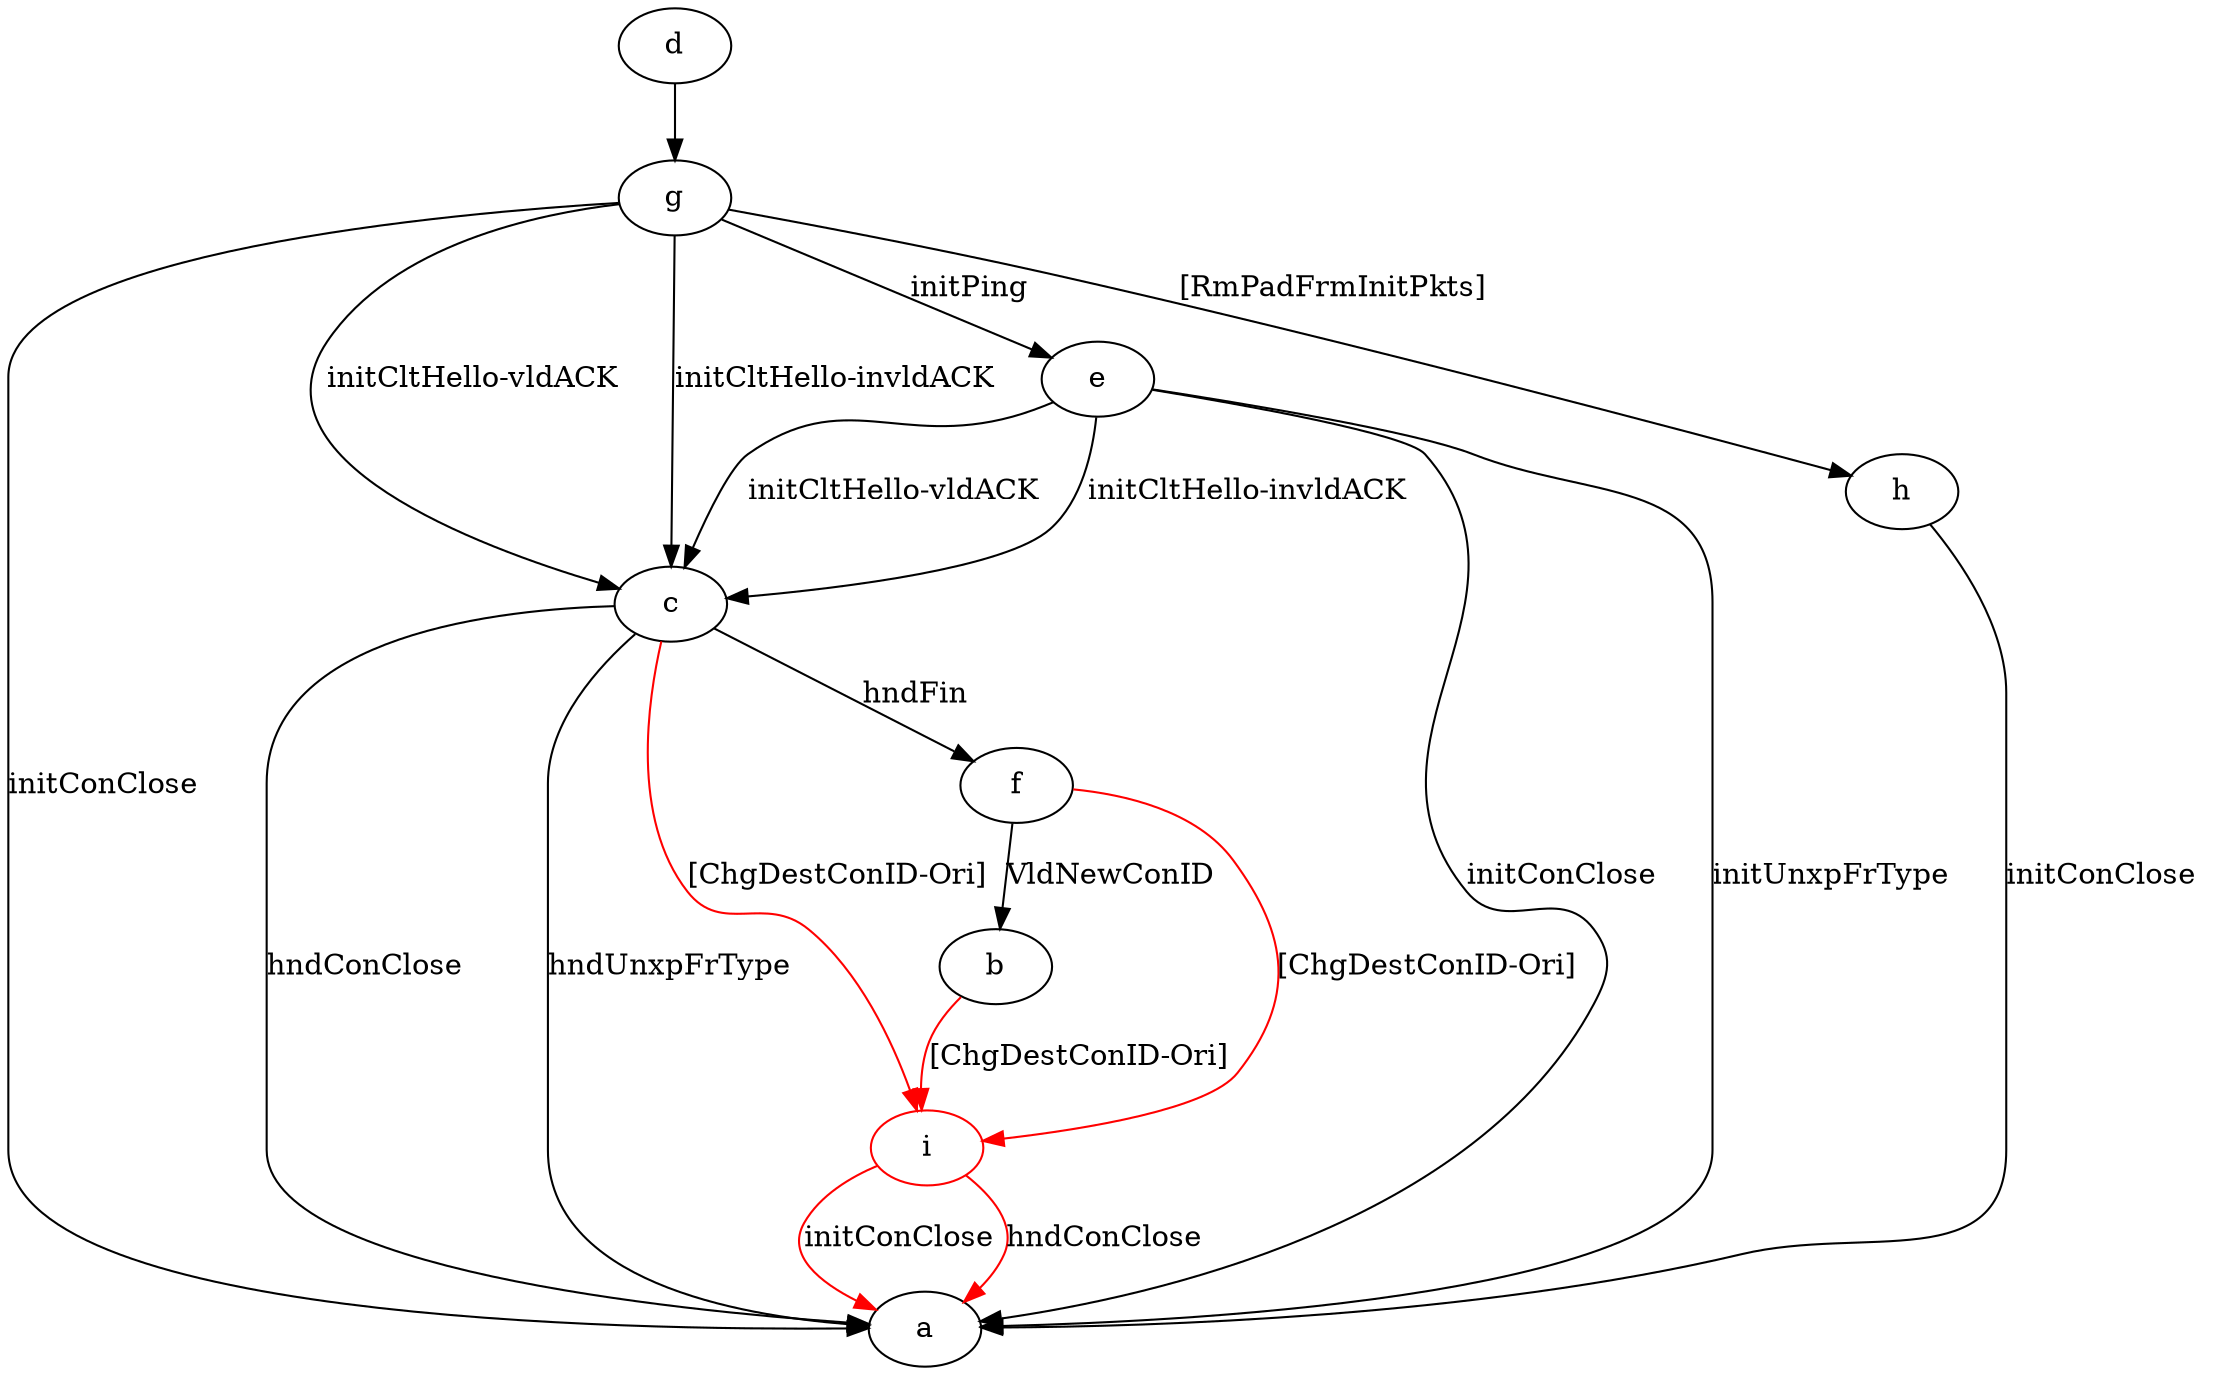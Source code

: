 digraph "" {
	i	[color=red];
	b -> i	[key=0,
		color=red,
		label="[ChgDestConID-Ori] "];
	c -> a	[key=0,
		label="hndConClose "];
	c -> a	[key=1,
		label="hndUnxpFrType "];
	c -> f	[key=0,
		label="hndFin "];
	c -> i	[key=0,
		color=red,
		label="[ChgDestConID-Ori] "];
	d -> g	[key=0];
	e -> a	[key=0,
		label="initConClose "];
	e -> a	[key=1,
		label="initUnxpFrType "];
	e -> c	[key=0,
		label="initCltHello-vldACK "];
	e -> c	[key=1,
		label="initCltHello-invldACK "];
	f -> b	[key=0,
		label="VldNewConID "];
	f -> i	[key=0,
		color=red,
		label="[ChgDestConID-Ori] "];
	g -> a	[key=0,
		label="initConClose "];
	g -> c	[key=0,
		label="initCltHello-vldACK "];
	g -> c	[key=1,
		label="initCltHello-invldACK "];
	g -> e	[key=0,
		label="initPing "];
	g -> h	[key=0,
		label="[RmPadFrmInitPkts] "];
	h -> a	[key=0,
		label="initConClose "];
	i -> a	[key=0,
		color=red,
		label="initConClose "];
	i -> a	[key=1,
		color=red,
		label="hndConClose "];
}
